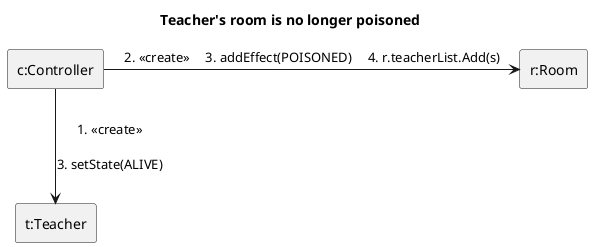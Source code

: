 @startuml teacher_room_poison_removed
title Teacher's room is no longer poisoned
skinparam linestyle ortho
rectangle "c:Controller" as c
rectangle "r:Room" as r
rectangle "t:Teacher" as s
c --> s: 1. <<create>>\n\n3. setState(ALIVE)
c -> r: 2. <<create>>\t3. addEffect(POISONED)\t4. r.teacherList.Add(s)
@enduml